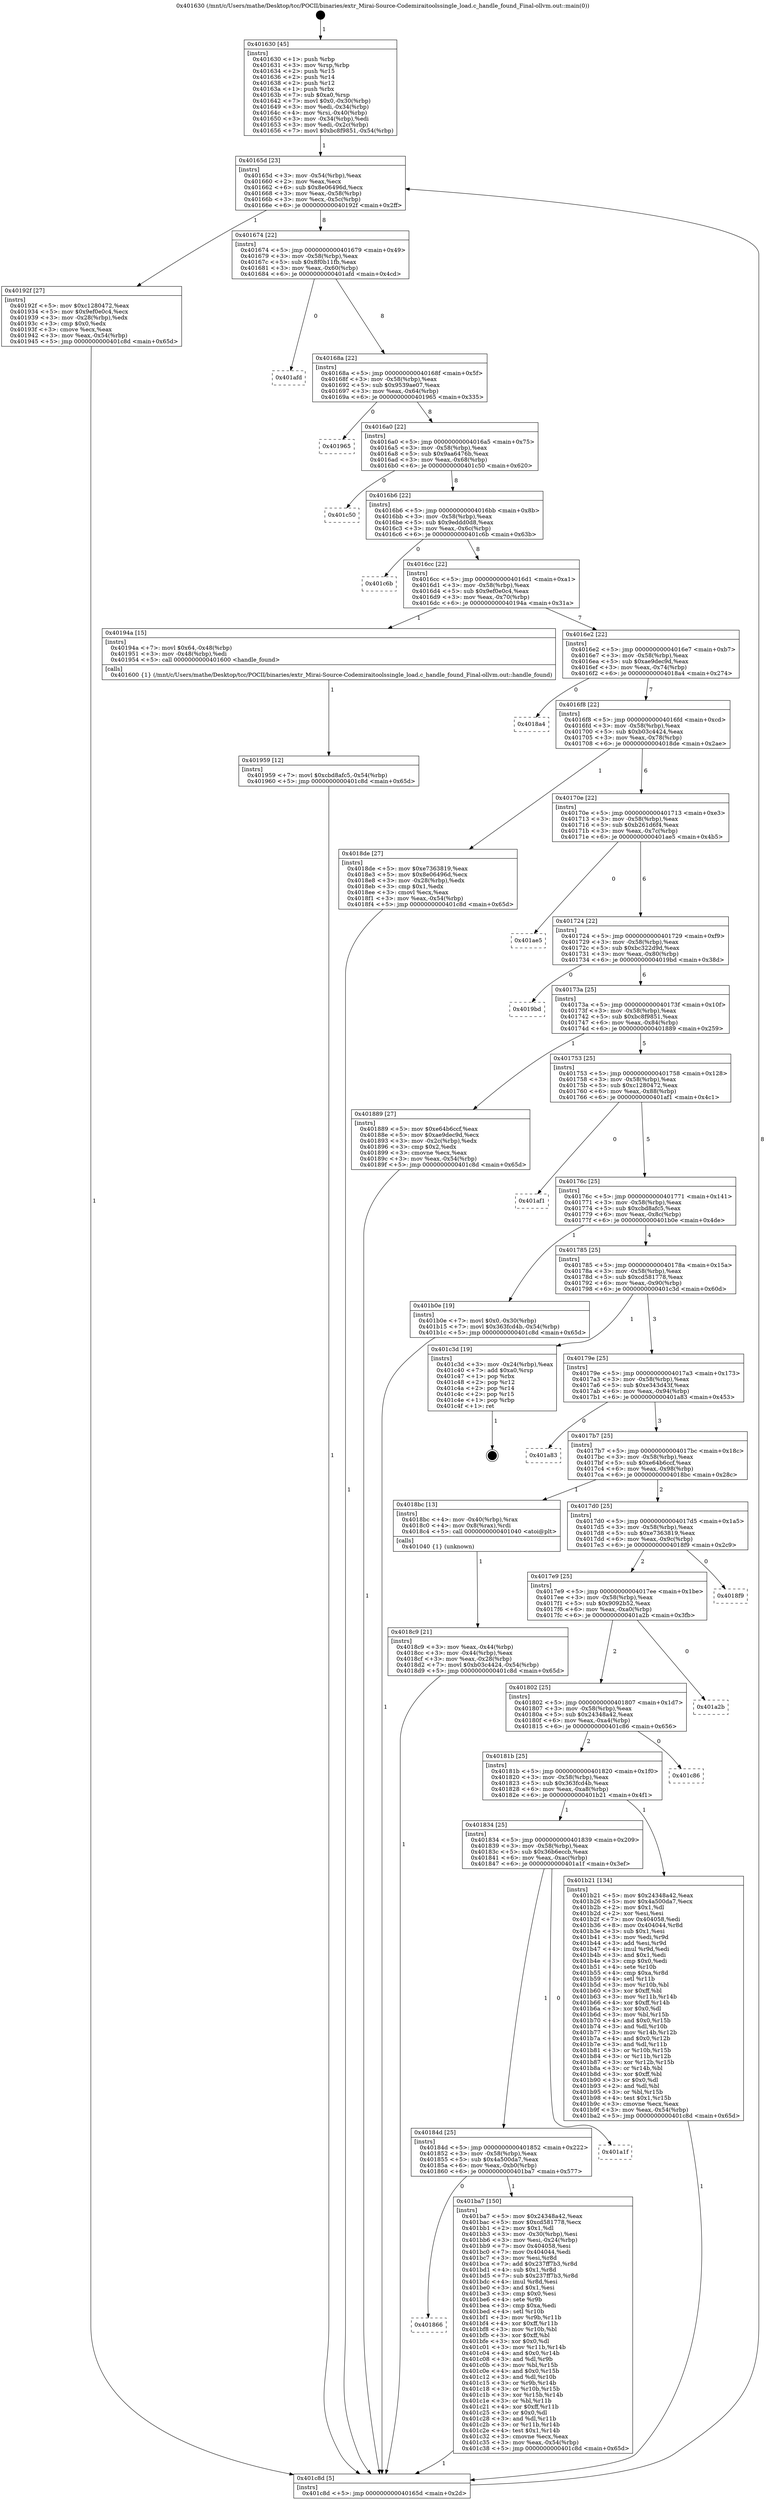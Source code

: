 digraph "0x401630" {
  label = "0x401630 (/mnt/c/Users/mathe/Desktop/tcc/POCII/binaries/extr_Mirai-Source-Codemiraitoolssingle_load.c_handle_found_Final-ollvm.out::main(0))"
  labelloc = "t"
  node[shape=record]

  Entry [label="",width=0.3,height=0.3,shape=circle,fillcolor=black,style=filled]
  "0x40165d" [label="{
     0x40165d [23]\l
     | [instrs]\l
     &nbsp;&nbsp;0x40165d \<+3\>: mov -0x54(%rbp),%eax\l
     &nbsp;&nbsp;0x401660 \<+2\>: mov %eax,%ecx\l
     &nbsp;&nbsp;0x401662 \<+6\>: sub $0x8e06496d,%ecx\l
     &nbsp;&nbsp;0x401668 \<+3\>: mov %eax,-0x58(%rbp)\l
     &nbsp;&nbsp;0x40166b \<+3\>: mov %ecx,-0x5c(%rbp)\l
     &nbsp;&nbsp;0x40166e \<+6\>: je 000000000040192f \<main+0x2ff\>\l
  }"]
  "0x40192f" [label="{
     0x40192f [27]\l
     | [instrs]\l
     &nbsp;&nbsp;0x40192f \<+5\>: mov $0xc1280472,%eax\l
     &nbsp;&nbsp;0x401934 \<+5\>: mov $0x9ef0e0c4,%ecx\l
     &nbsp;&nbsp;0x401939 \<+3\>: mov -0x28(%rbp),%edx\l
     &nbsp;&nbsp;0x40193c \<+3\>: cmp $0x0,%edx\l
     &nbsp;&nbsp;0x40193f \<+3\>: cmove %ecx,%eax\l
     &nbsp;&nbsp;0x401942 \<+3\>: mov %eax,-0x54(%rbp)\l
     &nbsp;&nbsp;0x401945 \<+5\>: jmp 0000000000401c8d \<main+0x65d\>\l
  }"]
  "0x401674" [label="{
     0x401674 [22]\l
     | [instrs]\l
     &nbsp;&nbsp;0x401674 \<+5\>: jmp 0000000000401679 \<main+0x49\>\l
     &nbsp;&nbsp;0x401679 \<+3\>: mov -0x58(%rbp),%eax\l
     &nbsp;&nbsp;0x40167c \<+5\>: sub $0x8f0b11fb,%eax\l
     &nbsp;&nbsp;0x401681 \<+3\>: mov %eax,-0x60(%rbp)\l
     &nbsp;&nbsp;0x401684 \<+6\>: je 0000000000401afd \<main+0x4cd\>\l
  }"]
  Exit [label="",width=0.3,height=0.3,shape=circle,fillcolor=black,style=filled,peripheries=2]
  "0x401afd" [label="{
     0x401afd\l
  }", style=dashed]
  "0x40168a" [label="{
     0x40168a [22]\l
     | [instrs]\l
     &nbsp;&nbsp;0x40168a \<+5\>: jmp 000000000040168f \<main+0x5f\>\l
     &nbsp;&nbsp;0x40168f \<+3\>: mov -0x58(%rbp),%eax\l
     &nbsp;&nbsp;0x401692 \<+5\>: sub $0x9539ae07,%eax\l
     &nbsp;&nbsp;0x401697 \<+3\>: mov %eax,-0x64(%rbp)\l
     &nbsp;&nbsp;0x40169a \<+6\>: je 0000000000401965 \<main+0x335\>\l
  }"]
  "0x401866" [label="{
     0x401866\l
  }", style=dashed]
  "0x401965" [label="{
     0x401965\l
  }", style=dashed]
  "0x4016a0" [label="{
     0x4016a0 [22]\l
     | [instrs]\l
     &nbsp;&nbsp;0x4016a0 \<+5\>: jmp 00000000004016a5 \<main+0x75\>\l
     &nbsp;&nbsp;0x4016a5 \<+3\>: mov -0x58(%rbp),%eax\l
     &nbsp;&nbsp;0x4016a8 \<+5\>: sub $0x9aa6476b,%eax\l
     &nbsp;&nbsp;0x4016ad \<+3\>: mov %eax,-0x68(%rbp)\l
     &nbsp;&nbsp;0x4016b0 \<+6\>: je 0000000000401c50 \<main+0x620\>\l
  }"]
  "0x401ba7" [label="{
     0x401ba7 [150]\l
     | [instrs]\l
     &nbsp;&nbsp;0x401ba7 \<+5\>: mov $0x24348a42,%eax\l
     &nbsp;&nbsp;0x401bac \<+5\>: mov $0xcd581778,%ecx\l
     &nbsp;&nbsp;0x401bb1 \<+2\>: mov $0x1,%dl\l
     &nbsp;&nbsp;0x401bb3 \<+3\>: mov -0x30(%rbp),%esi\l
     &nbsp;&nbsp;0x401bb6 \<+3\>: mov %esi,-0x24(%rbp)\l
     &nbsp;&nbsp;0x401bb9 \<+7\>: mov 0x404058,%esi\l
     &nbsp;&nbsp;0x401bc0 \<+7\>: mov 0x404044,%edi\l
     &nbsp;&nbsp;0x401bc7 \<+3\>: mov %esi,%r8d\l
     &nbsp;&nbsp;0x401bca \<+7\>: add $0x237ff7b3,%r8d\l
     &nbsp;&nbsp;0x401bd1 \<+4\>: sub $0x1,%r8d\l
     &nbsp;&nbsp;0x401bd5 \<+7\>: sub $0x237ff7b3,%r8d\l
     &nbsp;&nbsp;0x401bdc \<+4\>: imul %r8d,%esi\l
     &nbsp;&nbsp;0x401be0 \<+3\>: and $0x1,%esi\l
     &nbsp;&nbsp;0x401be3 \<+3\>: cmp $0x0,%esi\l
     &nbsp;&nbsp;0x401be6 \<+4\>: sete %r9b\l
     &nbsp;&nbsp;0x401bea \<+3\>: cmp $0xa,%edi\l
     &nbsp;&nbsp;0x401bed \<+4\>: setl %r10b\l
     &nbsp;&nbsp;0x401bf1 \<+3\>: mov %r9b,%r11b\l
     &nbsp;&nbsp;0x401bf4 \<+4\>: xor $0xff,%r11b\l
     &nbsp;&nbsp;0x401bf8 \<+3\>: mov %r10b,%bl\l
     &nbsp;&nbsp;0x401bfb \<+3\>: xor $0xff,%bl\l
     &nbsp;&nbsp;0x401bfe \<+3\>: xor $0x0,%dl\l
     &nbsp;&nbsp;0x401c01 \<+3\>: mov %r11b,%r14b\l
     &nbsp;&nbsp;0x401c04 \<+4\>: and $0x0,%r14b\l
     &nbsp;&nbsp;0x401c08 \<+3\>: and %dl,%r9b\l
     &nbsp;&nbsp;0x401c0b \<+3\>: mov %bl,%r15b\l
     &nbsp;&nbsp;0x401c0e \<+4\>: and $0x0,%r15b\l
     &nbsp;&nbsp;0x401c12 \<+3\>: and %dl,%r10b\l
     &nbsp;&nbsp;0x401c15 \<+3\>: or %r9b,%r14b\l
     &nbsp;&nbsp;0x401c18 \<+3\>: or %r10b,%r15b\l
     &nbsp;&nbsp;0x401c1b \<+3\>: xor %r15b,%r14b\l
     &nbsp;&nbsp;0x401c1e \<+3\>: or %bl,%r11b\l
     &nbsp;&nbsp;0x401c21 \<+4\>: xor $0xff,%r11b\l
     &nbsp;&nbsp;0x401c25 \<+3\>: or $0x0,%dl\l
     &nbsp;&nbsp;0x401c28 \<+3\>: and %dl,%r11b\l
     &nbsp;&nbsp;0x401c2b \<+3\>: or %r11b,%r14b\l
     &nbsp;&nbsp;0x401c2e \<+4\>: test $0x1,%r14b\l
     &nbsp;&nbsp;0x401c32 \<+3\>: cmovne %ecx,%eax\l
     &nbsp;&nbsp;0x401c35 \<+3\>: mov %eax,-0x54(%rbp)\l
     &nbsp;&nbsp;0x401c38 \<+5\>: jmp 0000000000401c8d \<main+0x65d\>\l
  }"]
  "0x401c50" [label="{
     0x401c50\l
  }", style=dashed]
  "0x4016b6" [label="{
     0x4016b6 [22]\l
     | [instrs]\l
     &nbsp;&nbsp;0x4016b6 \<+5\>: jmp 00000000004016bb \<main+0x8b\>\l
     &nbsp;&nbsp;0x4016bb \<+3\>: mov -0x58(%rbp),%eax\l
     &nbsp;&nbsp;0x4016be \<+5\>: sub $0x9eddd0d8,%eax\l
     &nbsp;&nbsp;0x4016c3 \<+3\>: mov %eax,-0x6c(%rbp)\l
     &nbsp;&nbsp;0x4016c6 \<+6\>: je 0000000000401c6b \<main+0x63b\>\l
  }"]
  "0x40184d" [label="{
     0x40184d [25]\l
     | [instrs]\l
     &nbsp;&nbsp;0x40184d \<+5\>: jmp 0000000000401852 \<main+0x222\>\l
     &nbsp;&nbsp;0x401852 \<+3\>: mov -0x58(%rbp),%eax\l
     &nbsp;&nbsp;0x401855 \<+5\>: sub $0x4a500da7,%eax\l
     &nbsp;&nbsp;0x40185a \<+6\>: mov %eax,-0xb0(%rbp)\l
     &nbsp;&nbsp;0x401860 \<+6\>: je 0000000000401ba7 \<main+0x577\>\l
  }"]
  "0x401c6b" [label="{
     0x401c6b\l
  }", style=dashed]
  "0x4016cc" [label="{
     0x4016cc [22]\l
     | [instrs]\l
     &nbsp;&nbsp;0x4016cc \<+5\>: jmp 00000000004016d1 \<main+0xa1\>\l
     &nbsp;&nbsp;0x4016d1 \<+3\>: mov -0x58(%rbp),%eax\l
     &nbsp;&nbsp;0x4016d4 \<+5\>: sub $0x9ef0e0c4,%eax\l
     &nbsp;&nbsp;0x4016d9 \<+3\>: mov %eax,-0x70(%rbp)\l
     &nbsp;&nbsp;0x4016dc \<+6\>: je 000000000040194a \<main+0x31a\>\l
  }"]
  "0x401a1f" [label="{
     0x401a1f\l
  }", style=dashed]
  "0x40194a" [label="{
     0x40194a [15]\l
     | [instrs]\l
     &nbsp;&nbsp;0x40194a \<+7\>: movl $0x64,-0x48(%rbp)\l
     &nbsp;&nbsp;0x401951 \<+3\>: mov -0x48(%rbp),%edi\l
     &nbsp;&nbsp;0x401954 \<+5\>: call 0000000000401600 \<handle_found\>\l
     | [calls]\l
     &nbsp;&nbsp;0x401600 \{1\} (/mnt/c/Users/mathe/Desktop/tcc/POCII/binaries/extr_Mirai-Source-Codemiraitoolssingle_load.c_handle_found_Final-ollvm.out::handle_found)\l
  }"]
  "0x4016e2" [label="{
     0x4016e2 [22]\l
     | [instrs]\l
     &nbsp;&nbsp;0x4016e2 \<+5\>: jmp 00000000004016e7 \<main+0xb7\>\l
     &nbsp;&nbsp;0x4016e7 \<+3\>: mov -0x58(%rbp),%eax\l
     &nbsp;&nbsp;0x4016ea \<+5\>: sub $0xae9dec9d,%eax\l
     &nbsp;&nbsp;0x4016ef \<+3\>: mov %eax,-0x74(%rbp)\l
     &nbsp;&nbsp;0x4016f2 \<+6\>: je 00000000004018a4 \<main+0x274\>\l
  }"]
  "0x401834" [label="{
     0x401834 [25]\l
     | [instrs]\l
     &nbsp;&nbsp;0x401834 \<+5\>: jmp 0000000000401839 \<main+0x209\>\l
     &nbsp;&nbsp;0x401839 \<+3\>: mov -0x58(%rbp),%eax\l
     &nbsp;&nbsp;0x40183c \<+5\>: sub $0x36b6eccb,%eax\l
     &nbsp;&nbsp;0x401841 \<+6\>: mov %eax,-0xac(%rbp)\l
     &nbsp;&nbsp;0x401847 \<+6\>: je 0000000000401a1f \<main+0x3ef\>\l
  }"]
  "0x4018a4" [label="{
     0x4018a4\l
  }", style=dashed]
  "0x4016f8" [label="{
     0x4016f8 [22]\l
     | [instrs]\l
     &nbsp;&nbsp;0x4016f8 \<+5\>: jmp 00000000004016fd \<main+0xcd\>\l
     &nbsp;&nbsp;0x4016fd \<+3\>: mov -0x58(%rbp),%eax\l
     &nbsp;&nbsp;0x401700 \<+5\>: sub $0xb03c4424,%eax\l
     &nbsp;&nbsp;0x401705 \<+3\>: mov %eax,-0x78(%rbp)\l
     &nbsp;&nbsp;0x401708 \<+6\>: je 00000000004018de \<main+0x2ae\>\l
  }"]
  "0x401b21" [label="{
     0x401b21 [134]\l
     | [instrs]\l
     &nbsp;&nbsp;0x401b21 \<+5\>: mov $0x24348a42,%eax\l
     &nbsp;&nbsp;0x401b26 \<+5\>: mov $0x4a500da7,%ecx\l
     &nbsp;&nbsp;0x401b2b \<+2\>: mov $0x1,%dl\l
     &nbsp;&nbsp;0x401b2d \<+2\>: xor %esi,%esi\l
     &nbsp;&nbsp;0x401b2f \<+7\>: mov 0x404058,%edi\l
     &nbsp;&nbsp;0x401b36 \<+8\>: mov 0x404044,%r8d\l
     &nbsp;&nbsp;0x401b3e \<+3\>: sub $0x1,%esi\l
     &nbsp;&nbsp;0x401b41 \<+3\>: mov %edi,%r9d\l
     &nbsp;&nbsp;0x401b44 \<+3\>: add %esi,%r9d\l
     &nbsp;&nbsp;0x401b47 \<+4\>: imul %r9d,%edi\l
     &nbsp;&nbsp;0x401b4b \<+3\>: and $0x1,%edi\l
     &nbsp;&nbsp;0x401b4e \<+3\>: cmp $0x0,%edi\l
     &nbsp;&nbsp;0x401b51 \<+4\>: sete %r10b\l
     &nbsp;&nbsp;0x401b55 \<+4\>: cmp $0xa,%r8d\l
     &nbsp;&nbsp;0x401b59 \<+4\>: setl %r11b\l
     &nbsp;&nbsp;0x401b5d \<+3\>: mov %r10b,%bl\l
     &nbsp;&nbsp;0x401b60 \<+3\>: xor $0xff,%bl\l
     &nbsp;&nbsp;0x401b63 \<+3\>: mov %r11b,%r14b\l
     &nbsp;&nbsp;0x401b66 \<+4\>: xor $0xff,%r14b\l
     &nbsp;&nbsp;0x401b6a \<+3\>: xor $0x0,%dl\l
     &nbsp;&nbsp;0x401b6d \<+3\>: mov %bl,%r15b\l
     &nbsp;&nbsp;0x401b70 \<+4\>: and $0x0,%r15b\l
     &nbsp;&nbsp;0x401b74 \<+3\>: and %dl,%r10b\l
     &nbsp;&nbsp;0x401b77 \<+3\>: mov %r14b,%r12b\l
     &nbsp;&nbsp;0x401b7a \<+4\>: and $0x0,%r12b\l
     &nbsp;&nbsp;0x401b7e \<+3\>: and %dl,%r11b\l
     &nbsp;&nbsp;0x401b81 \<+3\>: or %r10b,%r15b\l
     &nbsp;&nbsp;0x401b84 \<+3\>: or %r11b,%r12b\l
     &nbsp;&nbsp;0x401b87 \<+3\>: xor %r12b,%r15b\l
     &nbsp;&nbsp;0x401b8a \<+3\>: or %r14b,%bl\l
     &nbsp;&nbsp;0x401b8d \<+3\>: xor $0xff,%bl\l
     &nbsp;&nbsp;0x401b90 \<+3\>: or $0x0,%dl\l
     &nbsp;&nbsp;0x401b93 \<+2\>: and %dl,%bl\l
     &nbsp;&nbsp;0x401b95 \<+3\>: or %bl,%r15b\l
     &nbsp;&nbsp;0x401b98 \<+4\>: test $0x1,%r15b\l
     &nbsp;&nbsp;0x401b9c \<+3\>: cmovne %ecx,%eax\l
     &nbsp;&nbsp;0x401b9f \<+3\>: mov %eax,-0x54(%rbp)\l
     &nbsp;&nbsp;0x401ba2 \<+5\>: jmp 0000000000401c8d \<main+0x65d\>\l
  }"]
  "0x4018de" [label="{
     0x4018de [27]\l
     | [instrs]\l
     &nbsp;&nbsp;0x4018de \<+5\>: mov $0xe7363819,%eax\l
     &nbsp;&nbsp;0x4018e3 \<+5\>: mov $0x8e06496d,%ecx\l
     &nbsp;&nbsp;0x4018e8 \<+3\>: mov -0x28(%rbp),%edx\l
     &nbsp;&nbsp;0x4018eb \<+3\>: cmp $0x1,%edx\l
     &nbsp;&nbsp;0x4018ee \<+3\>: cmovl %ecx,%eax\l
     &nbsp;&nbsp;0x4018f1 \<+3\>: mov %eax,-0x54(%rbp)\l
     &nbsp;&nbsp;0x4018f4 \<+5\>: jmp 0000000000401c8d \<main+0x65d\>\l
  }"]
  "0x40170e" [label="{
     0x40170e [22]\l
     | [instrs]\l
     &nbsp;&nbsp;0x40170e \<+5\>: jmp 0000000000401713 \<main+0xe3\>\l
     &nbsp;&nbsp;0x401713 \<+3\>: mov -0x58(%rbp),%eax\l
     &nbsp;&nbsp;0x401716 \<+5\>: sub $0xb261d6f4,%eax\l
     &nbsp;&nbsp;0x40171b \<+3\>: mov %eax,-0x7c(%rbp)\l
     &nbsp;&nbsp;0x40171e \<+6\>: je 0000000000401ae5 \<main+0x4b5\>\l
  }"]
  "0x40181b" [label="{
     0x40181b [25]\l
     | [instrs]\l
     &nbsp;&nbsp;0x40181b \<+5\>: jmp 0000000000401820 \<main+0x1f0\>\l
     &nbsp;&nbsp;0x401820 \<+3\>: mov -0x58(%rbp),%eax\l
     &nbsp;&nbsp;0x401823 \<+5\>: sub $0x363fcd4b,%eax\l
     &nbsp;&nbsp;0x401828 \<+6\>: mov %eax,-0xa8(%rbp)\l
     &nbsp;&nbsp;0x40182e \<+6\>: je 0000000000401b21 \<main+0x4f1\>\l
  }"]
  "0x401ae5" [label="{
     0x401ae5\l
  }", style=dashed]
  "0x401724" [label="{
     0x401724 [22]\l
     | [instrs]\l
     &nbsp;&nbsp;0x401724 \<+5\>: jmp 0000000000401729 \<main+0xf9\>\l
     &nbsp;&nbsp;0x401729 \<+3\>: mov -0x58(%rbp),%eax\l
     &nbsp;&nbsp;0x40172c \<+5\>: sub $0xbc322d9d,%eax\l
     &nbsp;&nbsp;0x401731 \<+3\>: mov %eax,-0x80(%rbp)\l
     &nbsp;&nbsp;0x401734 \<+6\>: je 00000000004019bd \<main+0x38d\>\l
  }"]
  "0x401c86" [label="{
     0x401c86\l
  }", style=dashed]
  "0x4019bd" [label="{
     0x4019bd\l
  }", style=dashed]
  "0x40173a" [label="{
     0x40173a [25]\l
     | [instrs]\l
     &nbsp;&nbsp;0x40173a \<+5\>: jmp 000000000040173f \<main+0x10f\>\l
     &nbsp;&nbsp;0x40173f \<+3\>: mov -0x58(%rbp),%eax\l
     &nbsp;&nbsp;0x401742 \<+5\>: sub $0xbc8f9851,%eax\l
     &nbsp;&nbsp;0x401747 \<+6\>: mov %eax,-0x84(%rbp)\l
     &nbsp;&nbsp;0x40174d \<+6\>: je 0000000000401889 \<main+0x259\>\l
  }"]
  "0x401802" [label="{
     0x401802 [25]\l
     | [instrs]\l
     &nbsp;&nbsp;0x401802 \<+5\>: jmp 0000000000401807 \<main+0x1d7\>\l
     &nbsp;&nbsp;0x401807 \<+3\>: mov -0x58(%rbp),%eax\l
     &nbsp;&nbsp;0x40180a \<+5\>: sub $0x24348a42,%eax\l
     &nbsp;&nbsp;0x40180f \<+6\>: mov %eax,-0xa4(%rbp)\l
     &nbsp;&nbsp;0x401815 \<+6\>: je 0000000000401c86 \<main+0x656\>\l
  }"]
  "0x401889" [label="{
     0x401889 [27]\l
     | [instrs]\l
     &nbsp;&nbsp;0x401889 \<+5\>: mov $0xe64b6ccf,%eax\l
     &nbsp;&nbsp;0x40188e \<+5\>: mov $0xae9dec9d,%ecx\l
     &nbsp;&nbsp;0x401893 \<+3\>: mov -0x2c(%rbp),%edx\l
     &nbsp;&nbsp;0x401896 \<+3\>: cmp $0x2,%edx\l
     &nbsp;&nbsp;0x401899 \<+3\>: cmovne %ecx,%eax\l
     &nbsp;&nbsp;0x40189c \<+3\>: mov %eax,-0x54(%rbp)\l
     &nbsp;&nbsp;0x40189f \<+5\>: jmp 0000000000401c8d \<main+0x65d\>\l
  }"]
  "0x401753" [label="{
     0x401753 [25]\l
     | [instrs]\l
     &nbsp;&nbsp;0x401753 \<+5\>: jmp 0000000000401758 \<main+0x128\>\l
     &nbsp;&nbsp;0x401758 \<+3\>: mov -0x58(%rbp),%eax\l
     &nbsp;&nbsp;0x40175b \<+5\>: sub $0xc1280472,%eax\l
     &nbsp;&nbsp;0x401760 \<+6\>: mov %eax,-0x88(%rbp)\l
     &nbsp;&nbsp;0x401766 \<+6\>: je 0000000000401af1 \<main+0x4c1\>\l
  }"]
  "0x401c8d" [label="{
     0x401c8d [5]\l
     | [instrs]\l
     &nbsp;&nbsp;0x401c8d \<+5\>: jmp 000000000040165d \<main+0x2d\>\l
  }"]
  "0x401630" [label="{
     0x401630 [45]\l
     | [instrs]\l
     &nbsp;&nbsp;0x401630 \<+1\>: push %rbp\l
     &nbsp;&nbsp;0x401631 \<+3\>: mov %rsp,%rbp\l
     &nbsp;&nbsp;0x401634 \<+2\>: push %r15\l
     &nbsp;&nbsp;0x401636 \<+2\>: push %r14\l
     &nbsp;&nbsp;0x401638 \<+2\>: push %r12\l
     &nbsp;&nbsp;0x40163a \<+1\>: push %rbx\l
     &nbsp;&nbsp;0x40163b \<+7\>: sub $0xa0,%rsp\l
     &nbsp;&nbsp;0x401642 \<+7\>: movl $0x0,-0x30(%rbp)\l
     &nbsp;&nbsp;0x401649 \<+3\>: mov %edi,-0x34(%rbp)\l
     &nbsp;&nbsp;0x40164c \<+4\>: mov %rsi,-0x40(%rbp)\l
     &nbsp;&nbsp;0x401650 \<+3\>: mov -0x34(%rbp),%edi\l
     &nbsp;&nbsp;0x401653 \<+3\>: mov %edi,-0x2c(%rbp)\l
     &nbsp;&nbsp;0x401656 \<+7\>: movl $0xbc8f9851,-0x54(%rbp)\l
  }"]
  "0x401a2b" [label="{
     0x401a2b\l
  }", style=dashed]
  "0x401af1" [label="{
     0x401af1\l
  }", style=dashed]
  "0x40176c" [label="{
     0x40176c [25]\l
     | [instrs]\l
     &nbsp;&nbsp;0x40176c \<+5\>: jmp 0000000000401771 \<main+0x141\>\l
     &nbsp;&nbsp;0x401771 \<+3\>: mov -0x58(%rbp),%eax\l
     &nbsp;&nbsp;0x401774 \<+5\>: sub $0xcbd8afc5,%eax\l
     &nbsp;&nbsp;0x401779 \<+6\>: mov %eax,-0x8c(%rbp)\l
     &nbsp;&nbsp;0x40177f \<+6\>: je 0000000000401b0e \<main+0x4de\>\l
  }"]
  "0x4017e9" [label="{
     0x4017e9 [25]\l
     | [instrs]\l
     &nbsp;&nbsp;0x4017e9 \<+5\>: jmp 00000000004017ee \<main+0x1be\>\l
     &nbsp;&nbsp;0x4017ee \<+3\>: mov -0x58(%rbp),%eax\l
     &nbsp;&nbsp;0x4017f1 \<+5\>: sub $0x9092b52,%eax\l
     &nbsp;&nbsp;0x4017f6 \<+6\>: mov %eax,-0xa0(%rbp)\l
     &nbsp;&nbsp;0x4017fc \<+6\>: je 0000000000401a2b \<main+0x3fb\>\l
  }"]
  "0x401b0e" [label="{
     0x401b0e [19]\l
     | [instrs]\l
     &nbsp;&nbsp;0x401b0e \<+7\>: movl $0x0,-0x30(%rbp)\l
     &nbsp;&nbsp;0x401b15 \<+7\>: movl $0x363fcd4b,-0x54(%rbp)\l
     &nbsp;&nbsp;0x401b1c \<+5\>: jmp 0000000000401c8d \<main+0x65d\>\l
  }"]
  "0x401785" [label="{
     0x401785 [25]\l
     | [instrs]\l
     &nbsp;&nbsp;0x401785 \<+5\>: jmp 000000000040178a \<main+0x15a\>\l
     &nbsp;&nbsp;0x40178a \<+3\>: mov -0x58(%rbp),%eax\l
     &nbsp;&nbsp;0x40178d \<+5\>: sub $0xcd581778,%eax\l
     &nbsp;&nbsp;0x401792 \<+6\>: mov %eax,-0x90(%rbp)\l
     &nbsp;&nbsp;0x401798 \<+6\>: je 0000000000401c3d \<main+0x60d\>\l
  }"]
  "0x4018f9" [label="{
     0x4018f9\l
  }", style=dashed]
  "0x401c3d" [label="{
     0x401c3d [19]\l
     | [instrs]\l
     &nbsp;&nbsp;0x401c3d \<+3\>: mov -0x24(%rbp),%eax\l
     &nbsp;&nbsp;0x401c40 \<+7\>: add $0xa0,%rsp\l
     &nbsp;&nbsp;0x401c47 \<+1\>: pop %rbx\l
     &nbsp;&nbsp;0x401c48 \<+2\>: pop %r12\l
     &nbsp;&nbsp;0x401c4a \<+2\>: pop %r14\l
     &nbsp;&nbsp;0x401c4c \<+2\>: pop %r15\l
     &nbsp;&nbsp;0x401c4e \<+1\>: pop %rbp\l
     &nbsp;&nbsp;0x401c4f \<+1\>: ret\l
  }"]
  "0x40179e" [label="{
     0x40179e [25]\l
     | [instrs]\l
     &nbsp;&nbsp;0x40179e \<+5\>: jmp 00000000004017a3 \<main+0x173\>\l
     &nbsp;&nbsp;0x4017a3 \<+3\>: mov -0x58(%rbp),%eax\l
     &nbsp;&nbsp;0x4017a6 \<+5\>: sub $0xe343d43f,%eax\l
     &nbsp;&nbsp;0x4017ab \<+6\>: mov %eax,-0x94(%rbp)\l
     &nbsp;&nbsp;0x4017b1 \<+6\>: je 0000000000401a83 \<main+0x453\>\l
  }"]
  "0x401959" [label="{
     0x401959 [12]\l
     | [instrs]\l
     &nbsp;&nbsp;0x401959 \<+7\>: movl $0xcbd8afc5,-0x54(%rbp)\l
     &nbsp;&nbsp;0x401960 \<+5\>: jmp 0000000000401c8d \<main+0x65d\>\l
  }"]
  "0x401a83" [label="{
     0x401a83\l
  }", style=dashed]
  "0x4017b7" [label="{
     0x4017b7 [25]\l
     | [instrs]\l
     &nbsp;&nbsp;0x4017b7 \<+5\>: jmp 00000000004017bc \<main+0x18c\>\l
     &nbsp;&nbsp;0x4017bc \<+3\>: mov -0x58(%rbp),%eax\l
     &nbsp;&nbsp;0x4017bf \<+5\>: sub $0xe64b6ccf,%eax\l
     &nbsp;&nbsp;0x4017c4 \<+6\>: mov %eax,-0x98(%rbp)\l
     &nbsp;&nbsp;0x4017ca \<+6\>: je 00000000004018bc \<main+0x28c\>\l
  }"]
  "0x4018c9" [label="{
     0x4018c9 [21]\l
     | [instrs]\l
     &nbsp;&nbsp;0x4018c9 \<+3\>: mov %eax,-0x44(%rbp)\l
     &nbsp;&nbsp;0x4018cc \<+3\>: mov -0x44(%rbp),%eax\l
     &nbsp;&nbsp;0x4018cf \<+3\>: mov %eax,-0x28(%rbp)\l
     &nbsp;&nbsp;0x4018d2 \<+7\>: movl $0xb03c4424,-0x54(%rbp)\l
     &nbsp;&nbsp;0x4018d9 \<+5\>: jmp 0000000000401c8d \<main+0x65d\>\l
  }"]
  "0x4018bc" [label="{
     0x4018bc [13]\l
     | [instrs]\l
     &nbsp;&nbsp;0x4018bc \<+4\>: mov -0x40(%rbp),%rax\l
     &nbsp;&nbsp;0x4018c0 \<+4\>: mov 0x8(%rax),%rdi\l
     &nbsp;&nbsp;0x4018c4 \<+5\>: call 0000000000401040 \<atoi@plt\>\l
     | [calls]\l
     &nbsp;&nbsp;0x401040 \{1\} (unknown)\l
  }"]
  "0x4017d0" [label="{
     0x4017d0 [25]\l
     | [instrs]\l
     &nbsp;&nbsp;0x4017d0 \<+5\>: jmp 00000000004017d5 \<main+0x1a5\>\l
     &nbsp;&nbsp;0x4017d5 \<+3\>: mov -0x58(%rbp),%eax\l
     &nbsp;&nbsp;0x4017d8 \<+5\>: sub $0xe7363819,%eax\l
     &nbsp;&nbsp;0x4017dd \<+6\>: mov %eax,-0x9c(%rbp)\l
     &nbsp;&nbsp;0x4017e3 \<+6\>: je 00000000004018f9 \<main+0x2c9\>\l
  }"]
  Entry -> "0x401630" [label=" 1"]
  "0x40165d" -> "0x40192f" [label=" 1"]
  "0x40165d" -> "0x401674" [label=" 8"]
  "0x401c3d" -> Exit [label=" 1"]
  "0x401674" -> "0x401afd" [label=" 0"]
  "0x401674" -> "0x40168a" [label=" 8"]
  "0x401ba7" -> "0x401c8d" [label=" 1"]
  "0x40168a" -> "0x401965" [label=" 0"]
  "0x40168a" -> "0x4016a0" [label=" 8"]
  "0x40184d" -> "0x401866" [label=" 0"]
  "0x4016a0" -> "0x401c50" [label=" 0"]
  "0x4016a0" -> "0x4016b6" [label=" 8"]
  "0x40184d" -> "0x401ba7" [label=" 1"]
  "0x4016b6" -> "0x401c6b" [label=" 0"]
  "0x4016b6" -> "0x4016cc" [label=" 8"]
  "0x401834" -> "0x40184d" [label=" 1"]
  "0x4016cc" -> "0x40194a" [label=" 1"]
  "0x4016cc" -> "0x4016e2" [label=" 7"]
  "0x401834" -> "0x401a1f" [label=" 0"]
  "0x4016e2" -> "0x4018a4" [label=" 0"]
  "0x4016e2" -> "0x4016f8" [label=" 7"]
  "0x401b21" -> "0x401c8d" [label=" 1"]
  "0x4016f8" -> "0x4018de" [label=" 1"]
  "0x4016f8" -> "0x40170e" [label=" 6"]
  "0x40181b" -> "0x401834" [label=" 1"]
  "0x40170e" -> "0x401ae5" [label=" 0"]
  "0x40170e" -> "0x401724" [label=" 6"]
  "0x40181b" -> "0x401b21" [label=" 1"]
  "0x401724" -> "0x4019bd" [label=" 0"]
  "0x401724" -> "0x40173a" [label=" 6"]
  "0x401802" -> "0x40181b" [label=" 2"]
  "0x40173a" -> "0x401889" [label=" 1"]
  "0x40173a" -> "0x401753" [label=" 5"]
  "0x401889" -> "0x401c8d" [label=" 1"]
  "0x401630" -> "0x40165d" [label=" 1"]
  "0x401c8d" -> "0x40165d" [label=" 8"]
  "0x401802" -> "0x401c86" [label=" 0"]
  "0x401753" -> "0x401af1" [label=" 0"]
  "0x401753" -> "0x40176c" [label=" 5"]
  "0x4017e9" -> "0x401802" [label=" 2"]
  "0x40176c" -> "0x401b0e" [label=" 1"]
  "0x40176c" -> "0x401785" [label=" 4"]
  "0x4017e9" -> "0x401a2b" [label=" 0"]
  "0x401785" -> "0x401c3d" [label=" 1"]
  "0x401785" -> "0x40179e" [label=" 3"]
  "0x4017d0" -> "0x4017e9" [label=" 2"]
  "0x40179e" -> "0x401a83" [label=" 0"]
  "0x40179e" -> "0x4017b7" [label=" 3"]
  "0x4017d0" -> "0x4018f9" [label=" 0"]
  "0x4017b7" -> "0x4018bc" [label=" 1"]
  "0x4017b7" -> "0x4017d0" [label=" 2"]
  "0x4018bc" -> "0x4018c9" [label=" 1"]
  "0x4018c9" -> "0x401c8d" [label=" 1"]
  "0x4018de" -> "0x401c8d" [label=" 1"]
  "0x40192f" -> "0x401c8d" [label=" 1"]
  "0x40194a" -> "0x401959" [label=" 1"]
  "0x401959" -> "0x401c8d" [label=" 1"]
  "0x401b0e" -> "0x401c8d" [label=" 1"]
}
